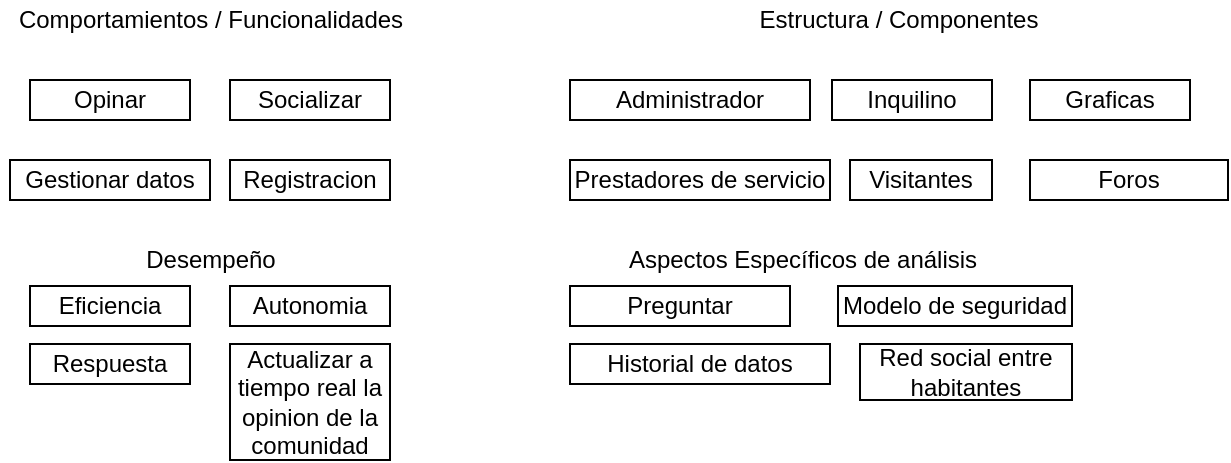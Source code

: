 <mxfile version="13.6.9" type="github">
  <diagram id="wJ3zXaT87ZuO8pzMoavk" name="Page-1">
    <mxGraphModel dx="1857" dy="490" grid="1" gridSize="10" guides="1" tooltips="1" connect="1" arrows="1" fold="1" page="1" pageScale="1" pageWidth="827" pageHeight="1169" math="0" shadow="0">
      <root>
        <mxCell id="0" />
        <mxCell id="1" parent="0" />
        <mxCell id="nHsNRjQS-M5WRetZeh70-1" value="Comportamientos / Funcionalidades" style="text;html=1;align=center;verticalAlign=middle;resizable=0;points=[];autosize=1;" parent="1" vertex="1">
          <mxGeometry x="-35" y="60" width="210" height="20" as="geometry" />
        </mxCell>
        <mxCell id="nHsNRjQS-M5WRetZeh70-2" value="Opinar" style="rounded=0;whiteSpace=wrap;html=1;" parent="1" vertex="1">
          <mxGeometry x="-20" y="100" width="80" height="20" as="geometry" />
        </mxCell>
        <mxCell id="nHsNRjQS-M5WRetZeh70-3" value="Socializar" style="rounded=0;whiteSpace=wrap;html=1;" parent="1" vertex="1">
          <mxGeometry x="80" y="100" width="80" height="20" as="geometry" />
        </mxCell>
        <mxCell id="nHsNRjQS-M5WRetZeh70-5" value="Gestionar datos" style="rounded=0;whiteSpace=wrap;html=1;" parent="1" vertex="1">
          <mxGeometry x="-30" y="140" width="100" height="20" as="geometry" />
        </mxCell>
        <mxCell id="nHsNRjQS-M5WRetZeh70-6" value="Registracion" style="rounded=0;whiteSpace=wrap;html=1;" parent="1" vertex="1">
          <mxGeometry x="80" y="140" width="80" height="20" as="geometry" />
        </mxCell>
        <mxCell id="nHsNRjQS-M5WRetZeh70-7" value="Estructura / Componentes" style="text;html=1;align=center;verticalAlign=middle;resizable=0;points=[];autosize=1;" parent="1" vertex="1">
          <mxGeometry x="339" y="60" width="150" height="20" as="geometry" />
        </mxCell>
        <mxCell id="nHsNRjQS-M5WRetZeh70-8" value="Administrador" style="rounded=0;whiteSpace=wrap;html=1;" parent="1" vertex="1">
          <mxGeometry x="250" y="100" width="120" height="20" as="geometry" />
        </mxCell>
        <mxCell id="nHsNRjQS-M5WRetZeh70-9" value="Prestadores de servicio" style="rounded=0;whiteSpace=wrap;html=1;" parent="1" vertex="1">
          <mxGeometry x="250" y="140" width="130" height="20" as="geometry" />
        </mxCell>
        <mxCell id="nHsNRjQS-M5WRetZeh70-10" value="Inquilino" style="rounded=0;whiteSpace=wrap;html=1;" parent="1" vertex="1">
          <mxGeometry x="381" y="100" width="80" height="20" as="geometry" />
        </mxCell>
        <mxCell id="nHsNRjQS-M5WRetZeh70-11" value="Visitantes" style="rounded=0;whiteSpace=wrap;html=1;" parent="1" vertex="1">
          <mxGeometry x="390" y="140" width="71" height="20" as="geometry" />
        </mxCell>
        <mxCell id="nHsNRjQS-M5WRetZeh70-12" value="Desempeño" style="text;html=1;align=center;verticalAlign=middle;resizable=0;points=[];autosize=1;" parent="1" vertex="1">
          <mxGeometry x="30" y="180" width="80" height="20" as="geometry" />
        </mxCell>
        <mxCell id="nHsNRjQS-M5WRetZeh70-13" value="Eficiencia" style="rounded=0;whiteSpace=wrap;html=1;" parent="1" vertex="1">
          <mxGeometry x="-20" y="203" width="80" height="20" as="geometry" />
        </mxCell>
        <mxCell id="nHsNRjQS-M5WRetZeh70-14" value="Autonomia" style="rounded=0;whiteSpace=wrap;html=1;" parent="1" vertex="1">
          <mxGeometry x="80" y="203" width="80" height="20" as="geometry" />
        </mxCell>
        <mxCell id="nHsNRjQS-M5WRetZeh70-15" value="Respuesta&lt;span style=&quot;color: rgba(0 , 0 , 0 , 0) ; font-family: monospace ; font-size: 0px&quot;&gt;%3CmxGraphModel%3E%3Croot%3E%3CmxCell%20id%3D%220%22%2F%3E%3CmxCell%20id%3D%221%22%20parent%3D%220%22%2F%3E%3CmxCell%20id%3D%222%22%20value%3D%22Encender%22%20style%3D%22rounded%3D0%3BwhiteSpace%3Dwrap%3Bhtml%3D1%3B%22%20vertex%3D%221%22%20parent%3D%221%22%3E%3CmxGeometry%20x%3D%22-20%22%20y%3D%22100%22%20width%3D%2280%22%20height%3D%2220%22%20as%3D%22geometry%22%2F%3E%3C%2FmxCell%3E%3C%2Froot%3E%3C%2FmxGraphModel%3E&lt;/span&gt;" style="rounded=0;whiteSpace=wrap;html=1;" parent="1" vertex="1">
          <mxGeometry x="-20" y="232" width="80" height="20" as="geometry" />
        </mxCell>
        <mxCell id="nHsNRjQS-M5WRetZeh70-22" value="Aspectos Específicos de análisis" style="text;html=1;align=center;verticalAlign=middle;resizable=0;points=[];autosize=1;" parent="1" vertex="1">
          <mxGeometry x="271" y="180" width="190" height="20" as="geometry" />
        </mxCell>
        <mxCell id="nHsNRjQS-M5WRetZeh70-23" value="Preguntar" style="rounded=0;whiteSpace=wrap;html=1;" parent="1" vertex="1">
          <mxGeometry x="250" y="203" width="110" height="20" as="geometry" />
        </mxCell>
        <mxCell id="nHsNRjQS-M5WRetZeh70-24" value="Historial de datos" style="rounded=0;whiteSpace=wrap;html=1;" parent="1" vertex="1">
          <mxGeometry x="250" y="232" width="130" height="20" as="geometry" />
        </mxCell>
        <mxCell id="nHsNRjQS-M5WRetZeh70-25" value="Modelo de seguridad" style="rounded=0;whiteSpace=wrap;html=1;" parent="1" vertex="1">
          <mxGeometry x="384" y="203" width="117" height="20" as="geometry" />
        </mxCell>
        <mxCell id="nHsNRjQS-M5WRetZeh70-26" value="Red social entre habitantes" style="rounded=0;whiteSpace=wrap;html=1;" parent="1" vertex="1">
          <mxGeometry x="395" y="232" width="106" height="28" as="geometry" />
        </mxCell>
        <mxCell id="EAw8L4ti1RLnLjciRUuO-1" value="Actualizar a tiempo real la opinion de la comunidad" style="rounded=0;whiteSpace=wrap;html=1;" vertex="1" parent="1">
          <mxGeometry x="80" y="232" width="80" height="58" as="geometry" />
        </mxCell>
        <mxCell id="EAw8L4ti1RLnLjciRUuO-2" value="Graficas" style="rounded=0;whiteSpace=wrap;html=1;" vertex="1" parent="1">
          <mxGeometry x="480" y="100" width="80" height="20" as="geometry" />
        </mxCell>
        <mxCell id="EAw8L4ti1RLnLjciRUuO-3" value="Foros" style="rounded=0;whiteSpace=wrap;html=1;" vertex="1" parent="1">
          <mxGeometry x="480" y="140" width="99" height="20" as="geometry" />
        </mxCell>
      </root>
    </mxGraphModel>
  </diagram>
</mxfile>
